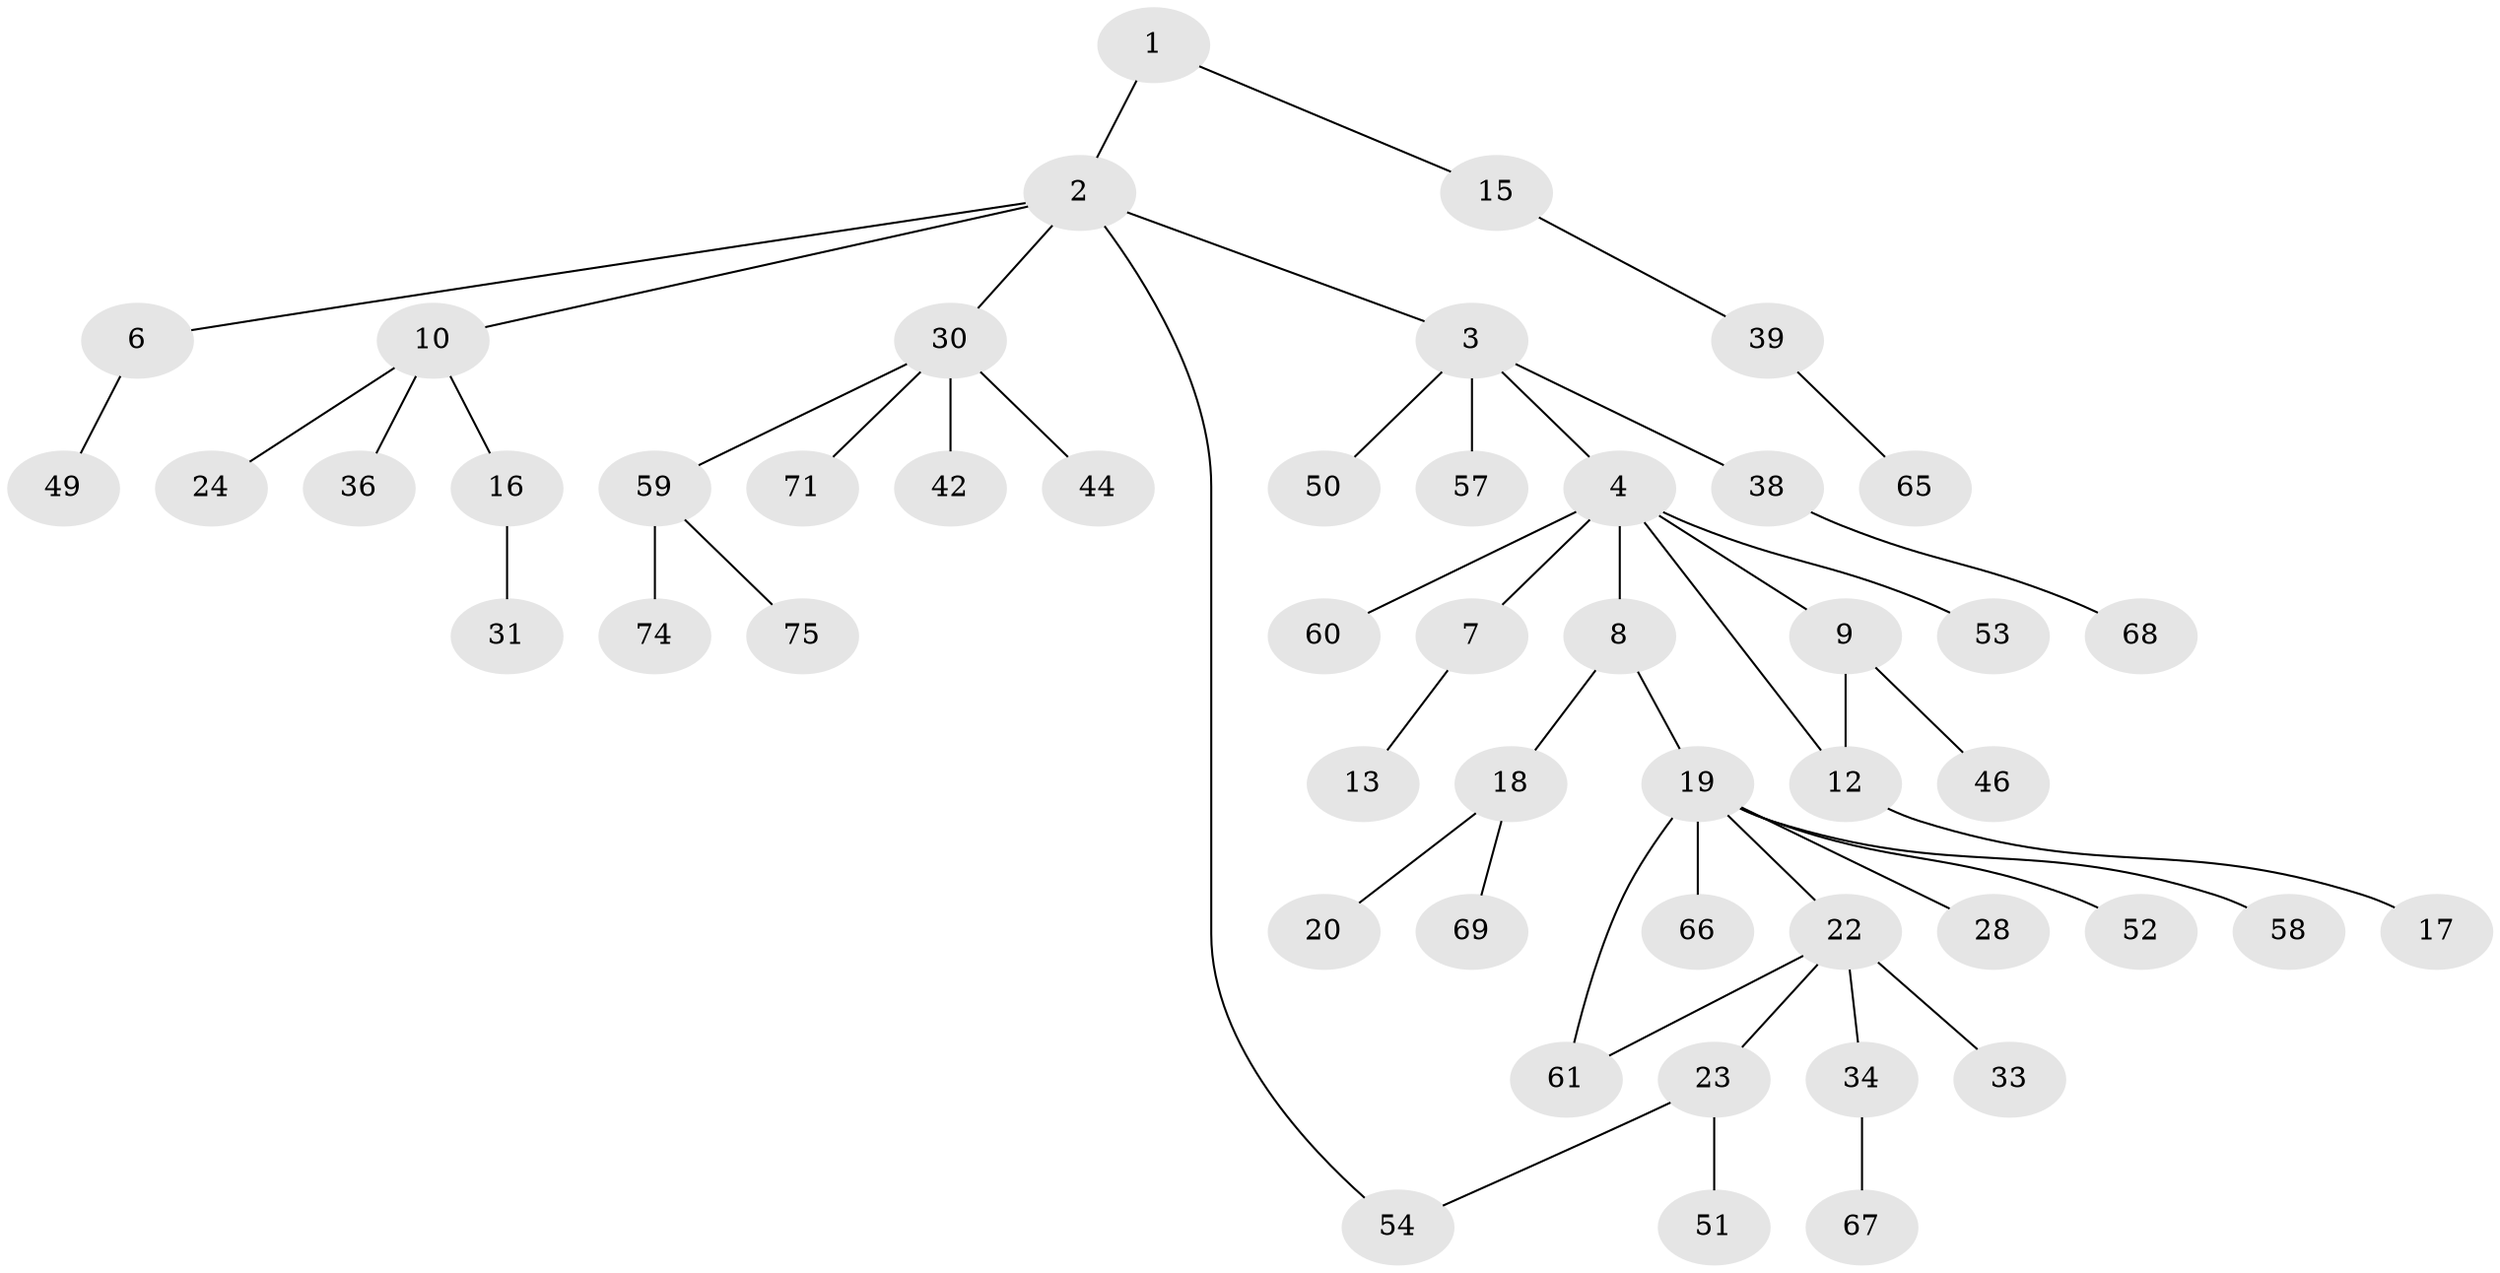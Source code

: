 // original degree distribution, {3: 0.17105263157894737, 7: 0.02631578947368421, 6: 0.02631578947368421, 4: 0.039473684210526314, 2: 0.25, 1: 0.47368421052631576, 5: 0.013157894736842105}
// Generated by graph-tools (version 1.1) at 2025/41/03/06/25 10:41:27]
// undirected, 50 vertices, 52 edges
graph export_dot {
graph [start="1"]
  node [color=gray90,style=filled];
  1 [super="+56"];
  2 [super="+21"];
  3 [super="+41"];
  4 [super="+5"];
  6 [super="+14"];
  7 [super="+32"];
  8 [super="+62"];
  9 [super="+37"];
  10 [super="+11"];
  12;
  13;
  15 [super="+29"];
  16;
  17 [super="+25"];
  18 [super="+35"];
  19 [super="+26"];
  20 [super="+43"];
  22 [super="+27"];
  23 [super="+73"];
  24 [super="+55"];
  28;
  30 [super="+40"];
  31;
  33;
  34 [super="+45"];
  36 [super="+64"];
  38 [super="+48"];
  39 [super="+63"];
  42;
  44;
  46 [super="+47"];
  49 [super="+72"];
  50;
  51;
  52;
  53;
  54;
  57;
  58;
  59 [super="+76"];
  60;
  61;
  65;
  66;
  67;
  68 [super="+70"];
  69;
  71;
  74;
  75;
  1 -- 2;
  1 -- 15;
  2 -- 3;
  2 -- 6;
  2 -- 10;
  2 -- 30;
  2 -- 54;
  3 -- 4;
  3 -- 38;
  3 -- 50;
  3 -- 57;
  4 -- 7;
  4 -- 8;
  4 -- 12;
  4 -- 60;
  4 -- 9;
  4 -- 53;
  6 -- 49;
  7 -- 13;
  8 -- 18;
  8 -- 19;
  9 -- 12;
  9 -- 46;
  10 -- 24;
  10 -- 16;
  10 -- 36;
  12 -- 17;
  15 -- 39;
  16 -- 31;
  18 -- 20;
  18 -- 69;
  19 -- 22;
  19 -- 28;
  19 -- 52;
  19 -- 61;
  19 -- 66;
  19 -- 58;
  22 -- 23;
  22 -- 33;
  22 -- 34;
  22 -- 61;
  23 -- 51;
  23 -- 54;
  30 -- 42;
  30 -- 44;
  30 -- 71;
  30 -- 59;
  34 -- 67;
  38 -- 68;
  39 -- 65;
  59 -- 74;
  59 -- 75;
}
